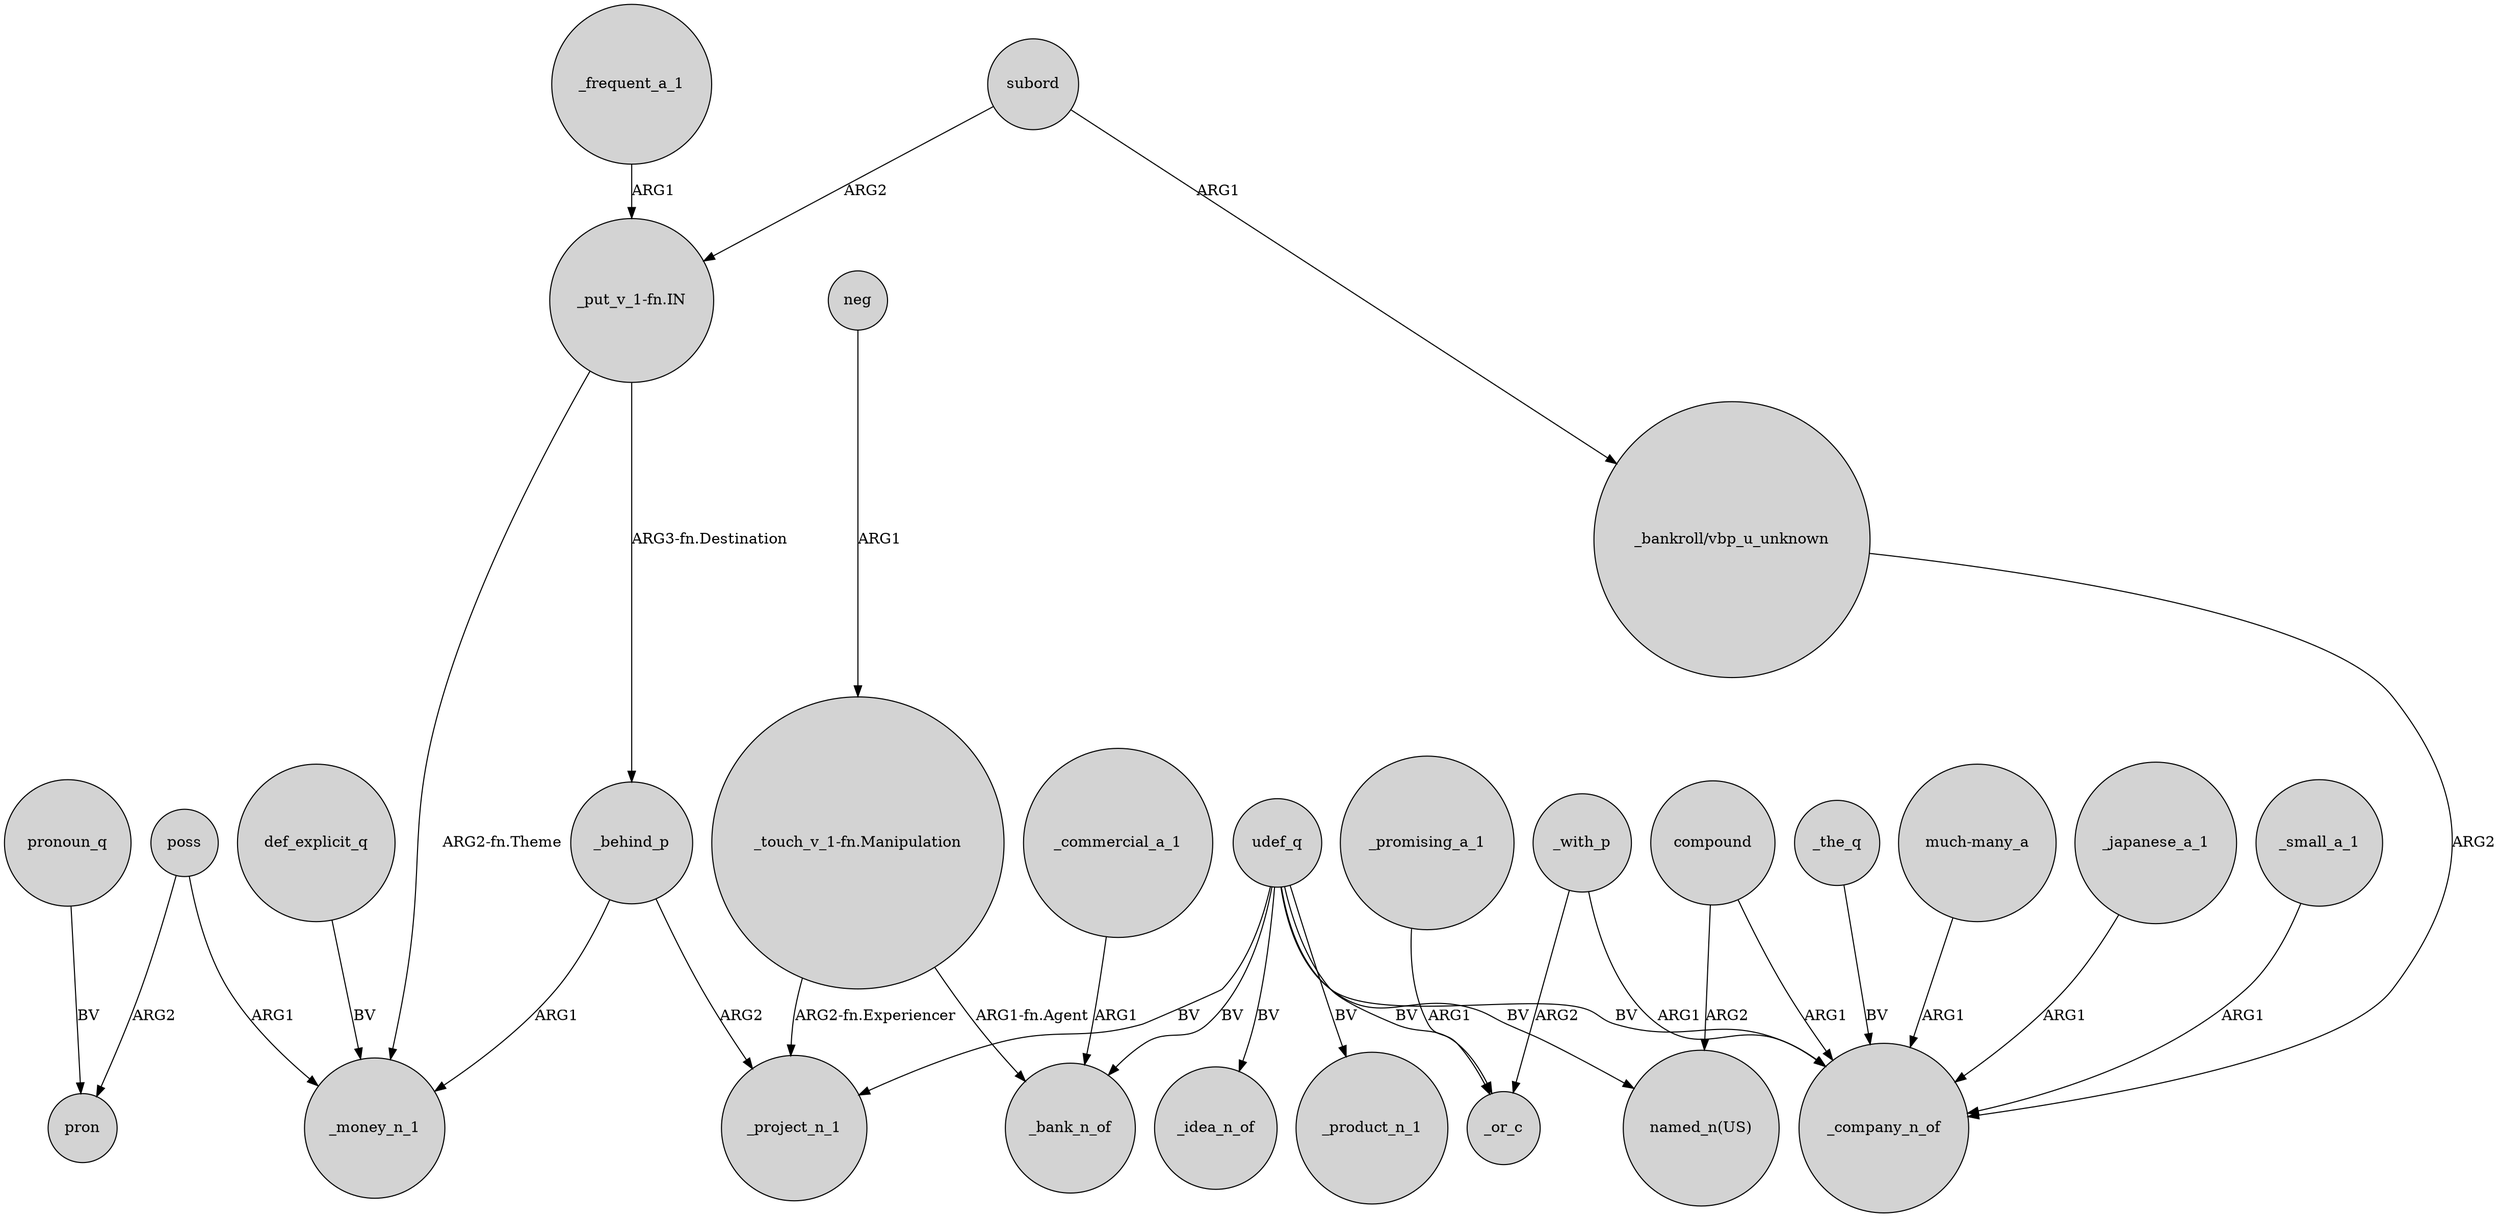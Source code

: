 digraph {
	node [shape=circle style=filled]
	subord -> "_put_v_1-fn.IN" [label=ARG2]
	udef_q -> "named_n(US)" [label=BV]
	poss -> pron [label=ARG2]
	_promising_a_1 -> _or_c [label=ARG1]
	udef_q -> _idea_n_of [label=BV]
	udef_q -> _project_n_1 [label=BV]
	_with_p -> _company_n_of [label=ARG1]
	"_touch_v_1-fn.Manipulation" -> _project_n_1 [label="ARG2-fn.Experiencer"]
	udef_q -> _or_c [label=BV]
	"_touch_v_1-fn.Manipulation" -> _bank_n_of [label="ARG1-fn.Agent"]
	compound -> "named_n(US)" [label=ARG2]
	_frequent_a_1 -> "_put_v_1-fn.IN" [label=ARG1]
	_the_q -> _company_n_of [label=BV]
	_with_p -> _or_c [label=ARG2]
	compound -> _company_n_of [label=ARG1]
	pronoun_q -> pron [label=BV]
	"much-many_a" -> _company_n_of [label=ARG1]
	_japanese_a_1 -> _company_n_of [label=ARG1]
	poss -> _money_n_1 [label=ARG1]
	"_put_v_1-fn.IN" -> _behind_p [label="ARG3-fn.Destination"]
	"_bankroll/vbp_u_unknown" -> _company_n_of [label=ARG2]
	_behind_p -> _project_n_1 [label=ARG2]
	udef_q -> _product_n_1 [label=BV]
	_behind_p -> _money_n_1 [label=ARG1]
	_small_a_1 -> _company_n_of [label=ARG1]
	udef_q -> _company_n_of [label=BV]
	neg -> "_touch_v_1-fn.Manipulation" [label=ARG1]
	"_put_v_1-fn.IN" -> _money_n_1 [label="ARG2-fn.Theme"]
	_commercial_a_1 -> _bank_n_of [label=ARG1]
	udef_q -> _bank_n_of [label=BV]
	subord -> "_bankroll/vbp_u_unknown" [label=ARG1]
	def_explicit_q -> _money_n_1 [label=BV]
}
